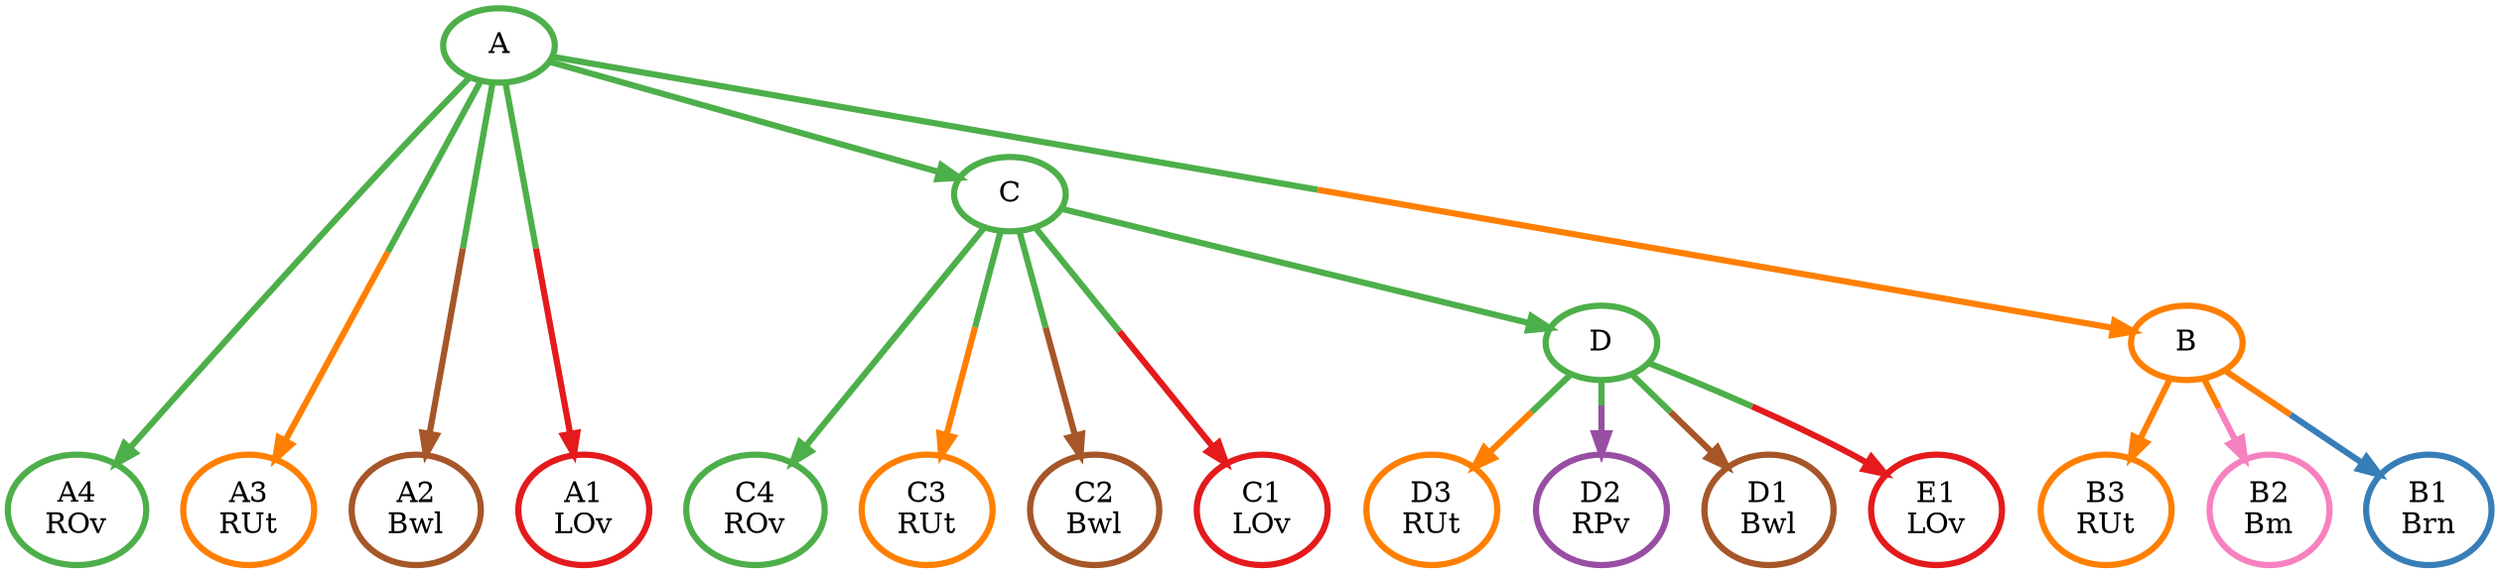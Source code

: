 digraph T {
	{
		rank=same
		18 [penwidth=3,colorscheme=set19,color=5,label="D3\nRUt"]
		17 [penwidth=3,colorscheme=set19,color=4,label="D2\nRPv"]
		16 [penwidth=3,colorscheme=set19,color=7,label="D1\nBwl"]
		15 [penwidth=3,colorscheme=set19,color=3,label="C4\nROv"]
		14 [penwidth=3,colorscheme=set19,color=5,label="C3\nRUt"]
		13 [penwidth=3,colorscheme=set19,color=7,label="C2\nBwl"]
		12 [penwidth=3,colorscheme=set19,color=1,label="C1\nLOv"]
		11 [penwidth=3,colorscheme=set19,color=5,label="B3\nRUt"]
		10 [penwidth=3,colorscheme=set19,color=8,label="B2\nBm"]
		9 [penwidth=3,colorscheme=set19,color=2,label="B1\nBrn"]
		8 [penwidth=3,colorscheme=set19,color=3,label="A4\nROv"]
		7 [penwidth=3,colorscheme=set19,color=5,label="A3\nRUt"]
		6 [penwidth=3,colorscheme=set19,color=7,label="A2\nBwl"]
		5 [penwidth=3,colorscheme=set19,color=1,label="A1\nLOv"]
		4 [penwidth=3,colorscheme=set19,color=1,label="E1\nLOv"]
	}
	3 [penwidth=3,colorscheme=set19,color=3,label="D"]
	2 [penwidth=3,colorscheme=set19,color=3,label="C"]
	1 [penwidth=3,colorscheme=set19,color=5,label="B"]
	0 [penwidth=3,colorscheme=set19,color=3,label="A"]
	3 -> 18 [penwidth=3,colorscheme=set19,color="3;0.5:5"]
	3 -> 17 [penwidth=3,colorscheme=set19,color="3;0.5:4"]
	3 -> 16 [penwidth=3,colorscheme=set19,color="3;0.5:7"]
	3 -> 4 [penwidth=3,colorscheme=set19,color="3;0.5:1"]
	2 -> 15 [penwidth=3,colorscheme=set19,color=3]
	2 -> 14 [penwidth=3,colorscheme=set19,color="3;0.5:5"]
	2 -> 13 [penwidth=3,colorscheme=set19,color="3;0.5:7"]
	2 -> 12 [penwidth=3,colorscheme=set19,color="3;0.5:1"]
	2 -> 3 [penwidth=3,colorscheme=set19,color=3]
	1 -> 11 [penwidth=3,colorscheme=set19,color=5]
	1 -> 10 [penwidth=3,colorscheme=set19,color="5;0.5:8"]
	1 -> 9 [penwidth=3,colorscheme=set19,color="5;0.5:2"]
	0 -> 8 [penwidth=3,colorscheme=set19,color=3]
	0 -> 7 [penwidth=3,colorscheme=set19,color="3;0.5:5"]
	0 -> 6 [penwidth=3,colorscheme=set19,color="3;0.5:7"]
	0 -> 5 [penwidth=3,colorscheme=set19,color="3;0.5:1"]
	0 -> 2 [penwidth=3,colorscheme=set19,color=3]
	0 -> 1 [penwidth=3,colorscheme=set19,color="3;0.5:5"]
}
